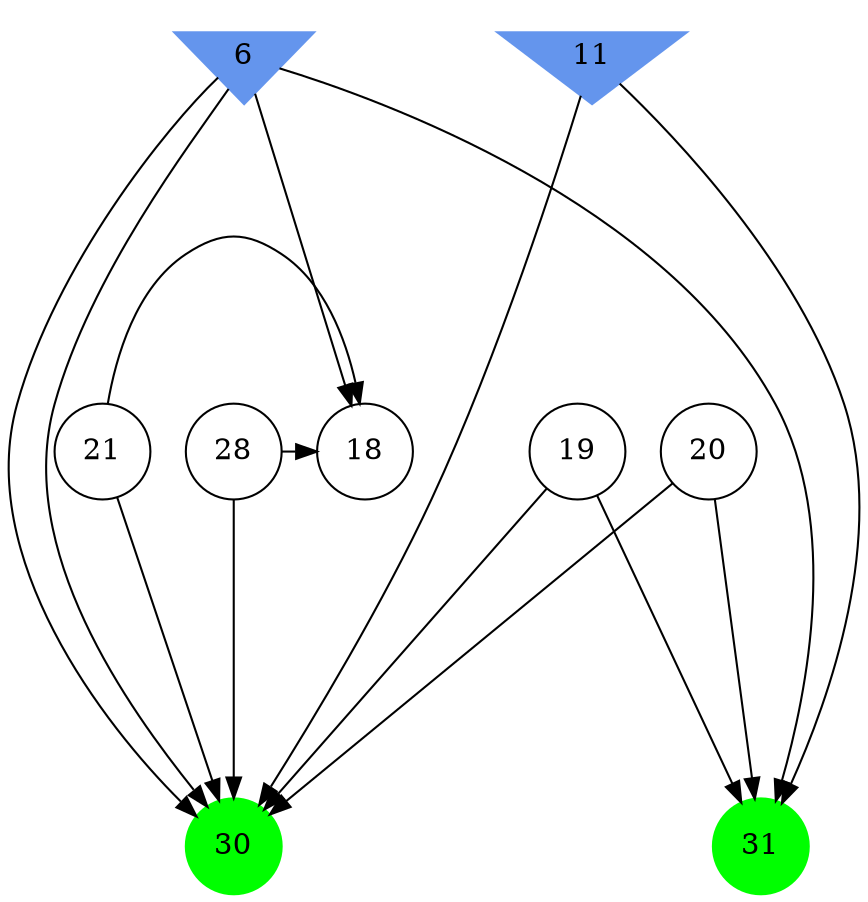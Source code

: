 digraph brain {
	ranksep=2.0;
	6 [shape=invtriangle,style=filled,color=cornflowerblue];
	11 [shape=invtriangle,style=filled,color=cornflowerblue];
	18 [shape=circle,color=black];
	19 [shape=circle,color=black];
	20 [shape=circle,color=black];
	21 [shape=circle,color=black];
	28 [shape=circle,color=black];
	30 [shape=circle,style=filled,color=green];
	31 [shape=circle,style=filled,color=green];
	6	->	18;
	6	->	30;
	28	->	18;
	28	->	30;
	21	->	18;
	21	->	30;
	6	->	31;
	6	->	30;
	11	->	31;
	11	->	30;
	19	->	31;
	19	->	30;
	20	->	31;
	20	->	30;
	{ rank=same; 6; 11; }
	{ rank=same; 18; 19; 20; 21; 28; }
	{ rank=same; 30; 31; }
}

